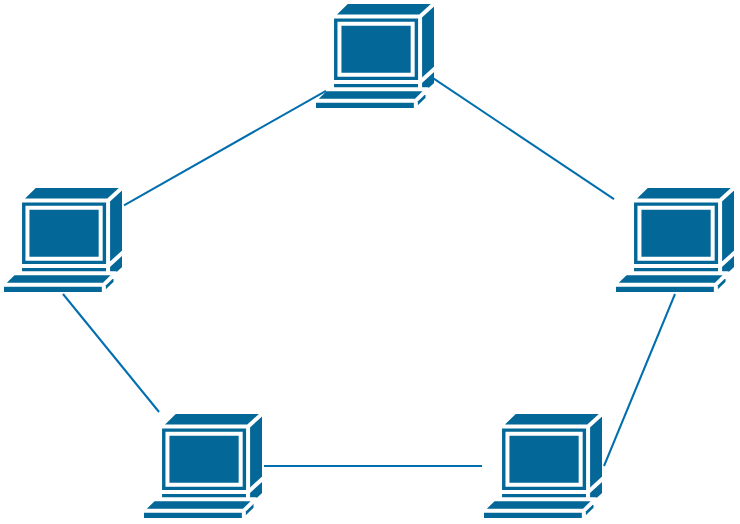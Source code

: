 <mxfile version="24.7.8">
  <diagram name="Página-1" id="Wd3Yw5G85OHn2Ttq9tOE">
    <mxGraphModel dx="626" dy="402" grid="0" gridSize="10" guides="1" tooltips="1" connect="1" arrows="1" fold="1" page="1" pageScale="1" pageWidth="827" pageHeight="1169" background="#ffffff" math="0" shadow="0">
      <root>
        <mxCell id="0" />
        <mxCell id="1" parent="0" />
        <mxCell id="iy80IEU9ZQIbK0lbwhQy-2" value="" style="shape=mxgraph.cisco.computers_and_peripherals.terminal;sketch=0;html=1;pointerEvents=1;dashed=0;fillColor=#036897;strokeColor=#ffffff;strokeWidth=2;verticalLabelPosition=bottom;verticalAlign=top;align=center;outlineConnect=0;" parent="1" vertex="1">
          <mxGeometry x="377" y="135" width="61" height="54" as="geometry" />
        </mxCell>
        <mxCell id="iy80IEU9ZQIbK0lbwhQy-7" value="" style="shape=mxgraph.cisco.computers_and_peripherals.terminal;sketch=0;html=1;pointerEvents=1;dashed=0;fillColor=#036897;strokeColor=#ffffff;strokeWidth=2;verticalLabelPosition=bottom;verticalAlign=top;align=center;outlineConnect=0;" parent="1" vertex="1">
          <mxGeometry x="221" y="227" width="61" height="54" as="geometry" />
        </mxCell>
        <mxCell id="iy80IEU9ZQIbK0lbwhQy-8" value="" style="shape=mxgraph.cisco.computers_and_peripherals.terminal;sketch=0;html=1;pointerEvents=1;dashed=0;fillColor=#036897;strokeColor=#ffffff;strokeWidth=2;verticalLabelPosition=bottom;verticalAlign=top;align=center;outlineConnect=0;" parent="1" vertex="1">
          <mxGeometry x="291" y="340" width="61" height="54" as="geometry" />
        </mxCell>
        <mxCell id="iy80IEU9ZQIbK0lbwhQy-9" value="" style="shape=mxgraph.cisco.computers_and_peripherals.terminal;sketch=0;html=1;pointerEvents=1;dashed=0;fillColor=#036897;strokeColor=#ffffff;strokeWidth=2;verticalLabelPosition=bottom;verticalAlign=top;align=center;outlineConnect=0;" parent="1" vertex="1">
          <mxGeometry x="461" y="340" width="61" height="54" as="geometry" />
        </mxCell>
        <mxCell id="iy80IEU9ZQIbK0lbwhQy-10" value="" style="shape=mxgraph.cisco.computers_and_peripherals.terminal;sketch=0;html=1;pointerEvents=1;dashed=0;fillColor=#036897;strokeColor=#ffffff;strokeWidth=2;verticalLabelPosition=bottom;verticalAlign=top;align=center;outlineConnect=0;" parent="1" vertex="1">
          <mxGeometry x="527" y="227" width="61" height="54" as="geometry" />
        </mxCell>
        <mxCell id="iy80IEU9ZQIbK0lbwhQy-16" value="" style="endArrow=none;html=1;rounded=0;strokeColor=#006EAF;fillColor=#1ba1e2;exitX=0;exitY=0.98;exitDx=0;exitDy=0;exitPerimeter=0;" parent="1" target="iy80IEU9ZQIbK0lbwhQy-7" edge="1">
          <mxGeometry width="50" height="50" relative="1" as="geometry">
            <mxPoint x="383" y="179.4" as="sourcePoint" />
            <mxPoint x="420" y="199" as="targetPoint" />
          </mxGeometry>
        </mxCell>
        <mxCell id="iy80IEU9ZQIbK0lbwhQy-19" value="" style="endArrow=none;html=1;rounded=0;strokeColor=#006EAF;fillColor=#1ba1e2;entryX=0.87;entryY=0.74;entryDx=0;entryDy=0;entryPerimeter=0;" parent="1" source="iy80IEU9ZQIbK0lbwhQy-10" edge="1">
          <mxGeometry width="50" height="50" relative="1" as="geometry">
            <mxPoint x="504" y="304" as="sourcePoint" />
            <mxPoint x="435.2" y="172.2" as="targetPoint" />
          </mxGeometry>
        </mxCell>
        <mxCell id="iy80IEU9ZQIbK0lbwhQy-21" value="" style="endArrow=none;html=1;rounded=0;strokeColor=#006EAF;fillColor=#1ba1e2;exitX=0.5;exitY=1;exitDx=0;exitDy=0;exitPerimeter=0;" parent="1" source="iy80IEU9ZQIbK0lbwhQy-7" target="iy80IEU9ZQIbK0lbwhQy-8" edge="1">
          <mxGeometry width="50" height="50" relative="1" as="geometry">
            <mxPoint x="270" y="309" as="sourcePoint" />
            <mxPoint x="169" y="366.6" as="targetPoint" />
          </mxGeometry>
        </mxCell>
        <mxCell id="iy80IEU9ZQIbK0lbwhQy-22" value="" style="endArrow=none;html=1;rounded=0;strokeColor=#006EAF;fillColor=#1ba1e2;" parent="1" source="iy80IEU9ZQIbK0lbwhQy-9" target="iy80IEU9ZQIbK0lbwhQy-8" edge="1">
          <mxGeometry width="50" height="50" relative="1" as="geometry">
            <mxPoint x="403" y="199.4" as="sourcePoint" />
            <mxPoint x="302" y="257" as="targetPoint" />
          </mxGeometry>
        </mxCell>
        <mxCell id="iy80IEU9ZQIbK0lbwhQy-23" value="" style="endArrow=none;html=1;rounded=0;strokeColor=#006EAF;fillColor=#1ba1e2;entryX=1;entryY=0.5;entryDx=0;entryDy=0;entryPerimeter=0;exitX=0.5;exitY=1;exitDx=0;exitDy=0;exitPerimeter=0;" parent="1" source="iy80IEU9ZQIbK0lbwhQy-10" target="iy80IEU9ZQIbK0lbwhQy-9" edge="1">
          <mxGeometry width="50" height="50" relative="1" as="geometry">
            <mxPoint x="650.8" y="363.8" as="sourcePoint" />
            <mxPoint x="544" y="310.0" as="targetPoint" />
          </mxGeometry>
        </mxCell>
      </root>
    </mxGraphModel>
  </diagram>
</mxfile>
